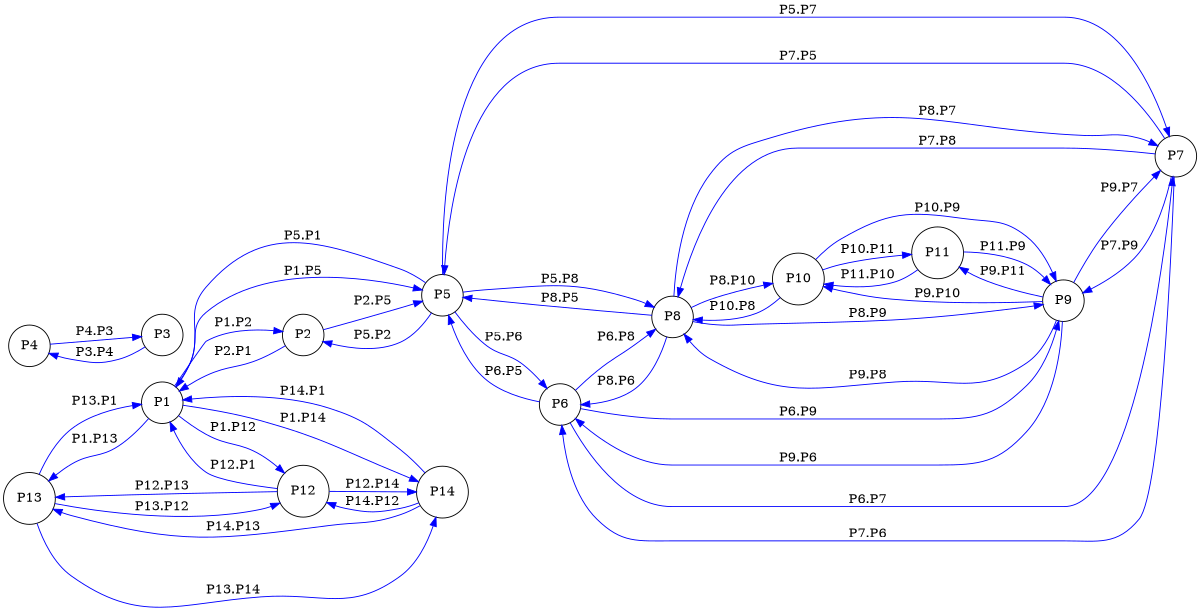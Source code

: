digraph mekong1 {
	rankdir=LR;
	size="8,5" 
	node [shape = circle];
P13 -> P1 [ label = "P13.P1" color = "blue"  ] ;
P13 -> P12 [ label = "P13.P12" color = "blue"  ] ;
P13 -> P14 [ label = "P13.P14" color = "blue"  ] ;
P10 -> P8 [ label = "P10.P8" color = "blue"  ] ;
P10 -> P9 [ label = "P10.P9" color = "blue"  ] ;
P10 -> P11 [ label = "P10.P11" color = "blue"  ] ;
P7 -> P5 [ label = "P7.P5" color = "blue"  ] ;
P7 -> P6 [ label = "P7.P6" color = "blue"  ] ;
P7 -> P8 [ label = "P7.P8" color = "blue"  ] ;
P7 -> P9 [ label = "P7.P9" color = "blue"  ] ;
P4 -> P3 [ label = "P4.P3" color = "blue"  ] ;
P1 -> P2 [ label = "P1.P2" color = "blue"  ] ;
P1 -> P5 [ label = "P1.P5" color = "blue"  ] ;
P1 -> P12 [ label = "P1.P12" color = "blue"  ] ;
P1 -> P13 [ label = "P1.P13" color = "blue"  ] ;
P1 -> P14 [ label = "P1.P14" color = "blue"  ] ;
P12 -> P1 [ label = "P12.P1" color = "blue"  ] ;
P12 -> P13 [ label = "P12.P13" color = "blue"  ] ;
P12 -> P14 [ label = "P12.P14" color = "blue"  ] ;
P9 -> P6 [ label = "P9.P6" color = "blue"  ] ;
P9 -> P7 [ label = "P9.P7" color = "blue"  ] ;
P9 -> P8 [ label = "P9.P8" color = "blue"  ] ;
P9 -> P10 [ label = "P9.P10" color = "blue"  ] ;
P9 -> P11 [ label = "P9.P11" color = "blue"  ] ;
P6 -> P5 [ label = "P6.P5" color = "blue"  ] ;
P6 -> P7 [ label = "P6.P7" color = "blue"  ] ;
P6 -> P8 [ label = "P6.P8" color = "blue"  ] ;
P6 -> P9 [ label = "P6.P9" color = "blue"  ] ;
P3 -> P4 [ label = "P3.P4" color = "blue"  ] ;
P14 -> P1 [ label = "P14.P1" color = "blue"  ] ;
P14 -> P12 [ label = "P14.P12" color = "blue"  ] ;
P14 -> P13 [ label = "P14.P13" color = "blue"  ] ;
P11 -> P9 [ label = "P11.P9" color = "blue"  ] ;
P11 -> P10 [ label = "P11.P10" color = "blue"  ] ;
P8 -> P5 [ label = "P8.P5" color = "blue"  ] ;
P8 -> P6 [ label = "P8.P6" color = "blue"  ] ;
P8 -> P7 [ label = "P8.P7" color = "blue"  ] ;
P8 -> P9 [ label = "P8.P9" color = "blue"  ] ;
P8 -> P10 [ label = "P8.P10" color = "blue"  ] ;
P5 -> P1 [ label = "P5.P1" color = "blue"  ] ;
P5 -> P2 [ label = "P5.P2" color = "blue"  ] ;
P5 -> P6 [ label = "P5.P6" color = "blue"  ] ;
P5 -> P7 [ label = "P5.P7" color = "blue"  ] ;
P5 -> P8 [ label = "P5.P8" color = "blue"  ] ;
P2 -> P1 [ label = "P2.P1" color = "blue"  ] ;
P2 -> P5 [ label = "P2.P5" color = "blue"  ] ;
}
